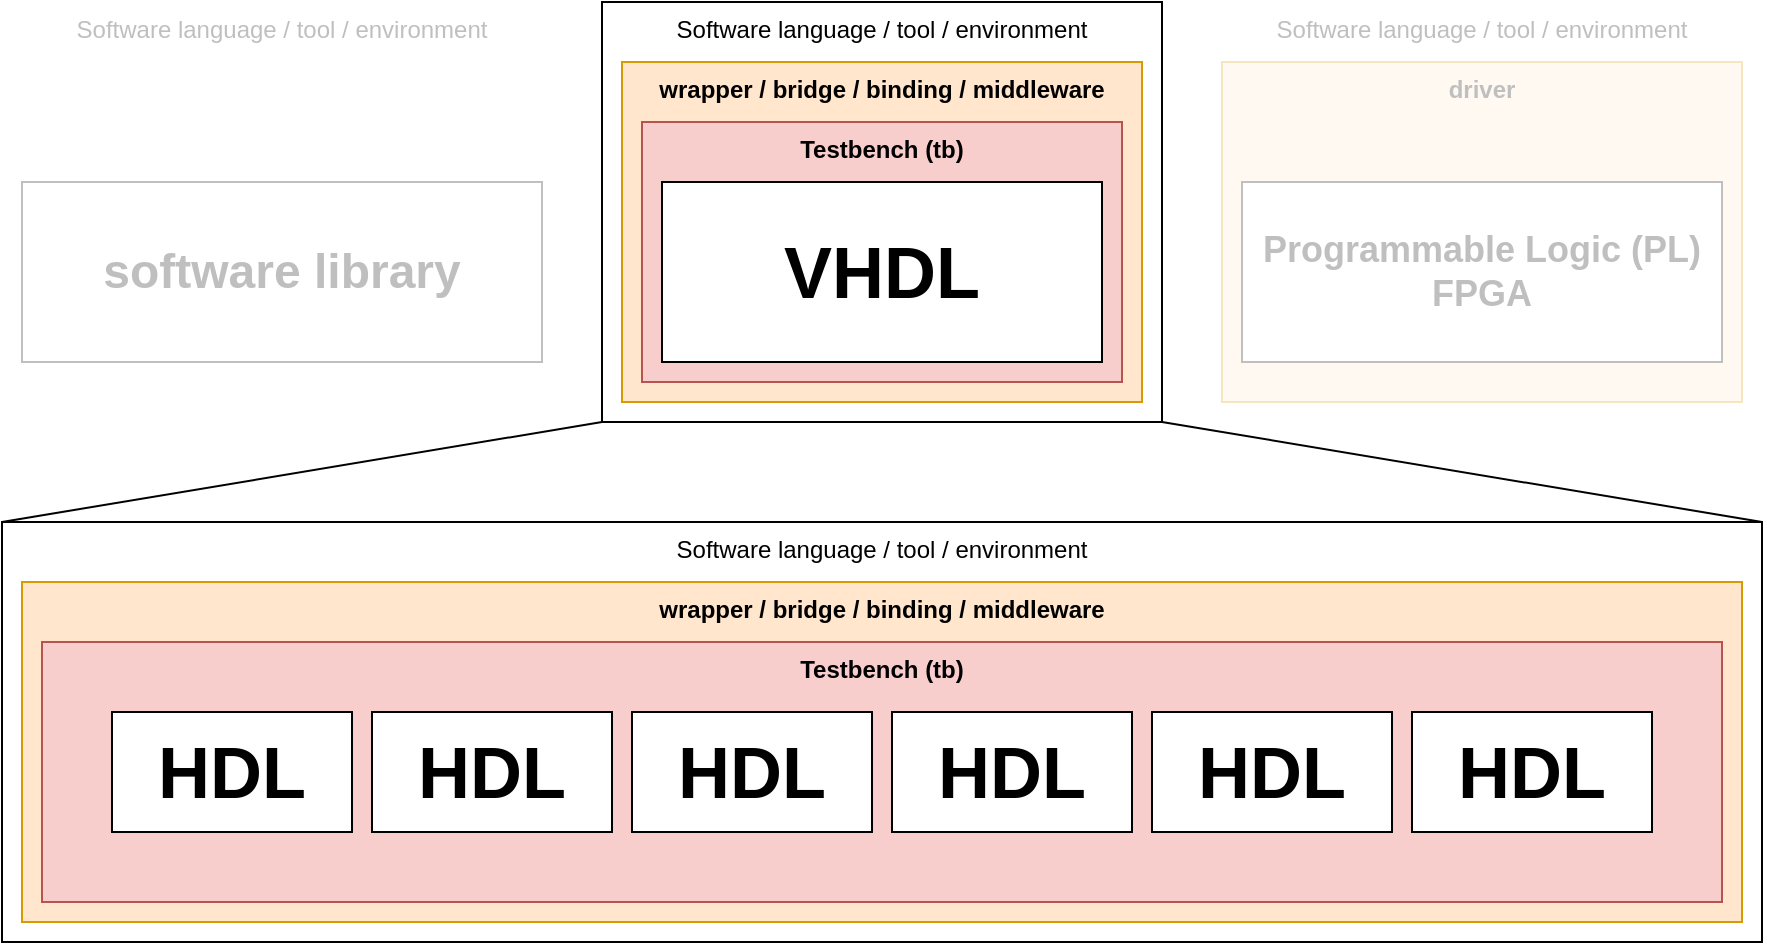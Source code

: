 <mxfile version="12.8.1" type="device"><diagram id="MRy07szJ1P5lKYH_-F_T" name="Page-1"><mxGraphModel dx="2249" dy="791" grid="1" gridSize="10" guides="1" tooltips="1" connect="1" arrows="1" fold="1" page="1" pageScale="1" pageWidth="827" pageHeight="1169" math="0" shadow="0"><root><mxCell id="0"/><mxCell id="1" parent="0"/><mxCell id="Ktpx0bQ6SwjvTwk5ijwN-3" value="Software language / tool / environment" style="rounded=0;whiteSpace=wrap;html=1;verticalAlign=top;" vertex="1" parent="1"><mxGeometry x="160" y="200" width="280" height="210" as="geometry"/></mxCell><mxCell id="Ktpx0bQ6SwjvTwk5ijwN-4" value="wrapper / bridge / binding / middleware" style="rounded=0;whiteSpace=wrap;html=1;verticalAlign=top;fillColor=#ffe6cc;strokeColor=#d79b00;fontStyle=1" vertex="1" parent="1"><mxGeometry x="170" y="230" width="260" height="170" as="geometry"/></mxCell><mxCell id="Ktpx0bQ6SwjvTwk5ijwN-2" value="Testbench (tb)" style="rounded=0;whiteSpace=wrap;html=1;verticalAlign=top;fillColor=#f8cecc;strokeColor=#b85450;fontStyle=1" vertex="1" parent="1"><mxGeometry x="180" y="260" width="240" height="130" as="geometry"/></mxCell><mxCell id="Ktpx0bQ6SwjvTwk5ijwN-1" value="&lt;b&gt;&lt;font style=&quot;font-size: 36px&quot;&gt;VHDL&lt;/font&gt;&lt;/b&gt;" style="rounded=0;whiteSpace=wrap;html=1;" vertex="1" parent="1"><mxGeometry x="190" y="290" width="220" height="90" as="geometry"/></mxCell><mxCell id="Ktpx0bQ6SwjvTwk5ijwN-5" value="Software language / tool / environment" style="rounded=0;whiteSpace=wrap;html=1;verticalAlign=top;" vertex="1" parent="1"><mxGeometry x="460" y="200" width="280" height="210" as="geometry"/></mxCell><mxCell id="Ktpx0bQ6SwjvTwk5ijwN-6" value="driver" style="rounded=0;whiteSpace=wrap;html=1;verticalAlign=top;fillColor=#ffe6cc;strokeColor=#d79b00;fontStyle=1" vertex="1" parent="1"><mxGeometry x="470" y="230" width="260" height="170" as="geometry"/></mxCell><mxCell id="Ktpx0bQ6SwjvTwk5ijwN-7" value="&lt;font style=&quot;font-size: 18px&quot;&gt;Programmable Logic (PL)&lt;br&gt;FPGA&lt;/font&gt;" style="rounded=0;whiteSpace=wrap;html=1;verticalAlign=middle;fontStyle=1" vertex="1" parent="1"><mxGeometry x="480" y="290" width="240" height="90" as="geometry"/></mxCell><mxCell id="Ktpx0bQ6SwjvTwk5ijwN-9" value="Software language / tool / environment" style="rounded=0;whiteSpace=wrap;html=1;verticalAlign=top;" vertex="1" parent="1"><mxGeometry x="-140" y="200" width="280" height="210" as="geometry"/></mxCell><mxCell id="Ktpx0bQ6SwjvTwk5ijwN-10" value="&lt;font style=&quot;font-size: 24px&quot;&gt;software library&lt;/font&gt;" style="rounded=0;whiteSpace=wrap;html=1;verticalAlign=middle;fontStyle=1" vertex="1" parent="1"><mxGeometry x="-130" y="290" width="260" height="90" as="geometry"/></mxCell><mxCell id="Ktpx0bQ6SwjvTwk5ijwN-15" value="Software language / tool / environment" style="rounded=0;whiteSpace=wrap;html=1;verticalAlign=top;" vertex="1" parent="1"><mxGeometry x="-140" y="460" width="880" height="210" as="geometry"/></mxCell><mxCell id="Ktpx0bQ6SwjvTwk5ijwN-16" value="wrapper / bridge / binding / middleware" style="rounded=0;whiteSpace=wrap;html=1;verticalAlign=top;fillColor=#ffe6cc;strokeColor=#d79b00;fontStyle=1" vertex="1" parent="1"><mxGeometry x="-130" y="490" width="860" height="170" as="geometry"/></mxCell><mxCell id="Ktpx0bQ6SwjvTwk5ijwN-17" value="Testbench (tb)" style="rounded=0;whiteSpace=wrap;html=1;verticalAlign=top;fillColor=#f8cecc;strokeColor=#b85450;fontStyle=1" vertex="1" parent="1"><mxGeometry x="-120" y="520" width="840" height="130" as="geometry"/></mxCell><mxCell id="Ktpx0bQ6SwjvTwk5ijwN-18" value="&lt;b&gt;&lt;font style=&quot;font-size: 36px&quot;&gt;HDL&lt;/font&gt;&lt;/b&gt;" style="rounded=0;whiteSpace=wrap;html=1;" vertex="1" parent="1"><mxGeometry x="175" y="555" width="120" height="60" as="geometry"/></mxCell><mxCell id="Ktpx0bQ6SwjvTwk5ijwN-19" value="&lt;b&gt;&lt;font style=&quot;font-size: 36px&quot;&gt;HDL&lt;/font&gt;&lt;/b&gt;" style="rounded=0;whiteSpace=wrap;html=1;" vertex="1" parent="1"><mxGeometry x="45" y="555" width="120" height="60" as="geometry"/></mxCell><mxCell id="Ktpx0bQ6SwjvTwk5ijwN-20" value="&lt;b&gt;&lt;font style=&quot;font-size: 36px&quot;&gt;HDL&lt;/font&gt;&lt;/b&gt;" style="rounded=0;whiteSpace=wrap;html=1;" vertex="1" parent="1"><mxGeometry x="305" y="555" width="120" height="60" as="geometry"/></mxCell><mxCell id="Ktpx0bQ6SwjvTwk5ijwN-21" value="&lt;b&gt;&lt;font style=&quot;font-size: 36px&quot;&gt;HDL&lt;/font&gt;&lt;/b&gt;" style="rounded=0;whiteSpace=wrap;html=1;" vertex="1" parent="1"><mxGeometry x="435" y="555" width="120" height="60" as="geometry"/></mxCell><mxCell id="Ktpx0bQ6SwjvTwk5ijwN-22" value="&lt;b&gt;&lt;font style=&quot;font-size: 36px&quot;&gt;HDL&lt;/font&gt;&lt;/b&gt;" style="rounded=0;whiteSpace=wrap;html=1;" vertex="1" parent="1"><mxGeometry x="-85" y="555" width="120" height="60" as="geometry"/></mxCell><mxCell id="Ktpx0bQ6SwjvTwk5ijwN-23" value="&lt;b&gt;&lt;font style=&quot;font-size: 36px&quot;&gt;HDL&lt;/font&gt;&lt;/b&gt;" style="rounded=0;whiteSpace=wrap;html=1;" vertex="1" parent="1"><mxGeometry x="565" y="555" width="120" height="60" as="geometry"/></mxCell><mxCell id="Ktpx0bQ6SwjvTwk5ijwN-24" value="" style="endArrow=none;html=1;entryX=0;entryY=1;entryDx=0;entryDy=0;exitX=0;exitY=0;exitDx=0;exitDy=0;" edge="1" parent="1" source="Ktpx0bQ6SwjvTwk5ijwN-15" target="Ktpx0bQ6SwjvTwk5ijwN-3"><mxGeometry width="50" height="50" relative="1" as="geometry"><mxPoint x="290" y="460" as="sourcePoint"/><mxPoint x="340" y="410" as="targetPoint"/></mxGeometry></mxCell><mxCell id="Ktpx0bQ6SwjvTwk5ijwN-25" value="" style="endArrow=none;html=1;entryX=1;entryY=1;entryDx=0;entryDy=0;exitX=1;exitY=0;exitDx=0;exitDy=0;" edge="1" parent="1" source="Ktpx0bQ6SwjvTwk5ijwN-15" target="Ktpx0bQ6SwjvTwk5ijwN-3"><mxGeometry width="50" height="50" relative="1" as="geometry"><mxPoint x="-130.0" y="470" as="sourcePoint"/><mxPoint x="170" y="420" as="targetPoint"/></mxGeometry></mxCell><mxCell id="Ktpx0bQ6SwjvTwk5ijwN-26" value="" style="rounded=0;whiteSpace=wrap;html=1;fillColor=#ffffff;fillOpacity=75;strokeColor=#FFFFFF;" vertex="1" parent="1"><mxGeometry x="-140" y="200" width="280" height="210" as="geometry"/></mxCell><mxCell id="Ktpx0bQ6SwjvTwk5ijwN-27" value="" style="rounded=0;whiteSpace=wrap;html=1;fillColor=#ffffff;fillOpacity=75;strokeColor=#FFFFFF;" vertex="1" parent="1"><mxGeometry x="460" y="200" width="280" height="210" as="geometry"/></mxCell></root></mxGraphModel></diagram></mxfile>